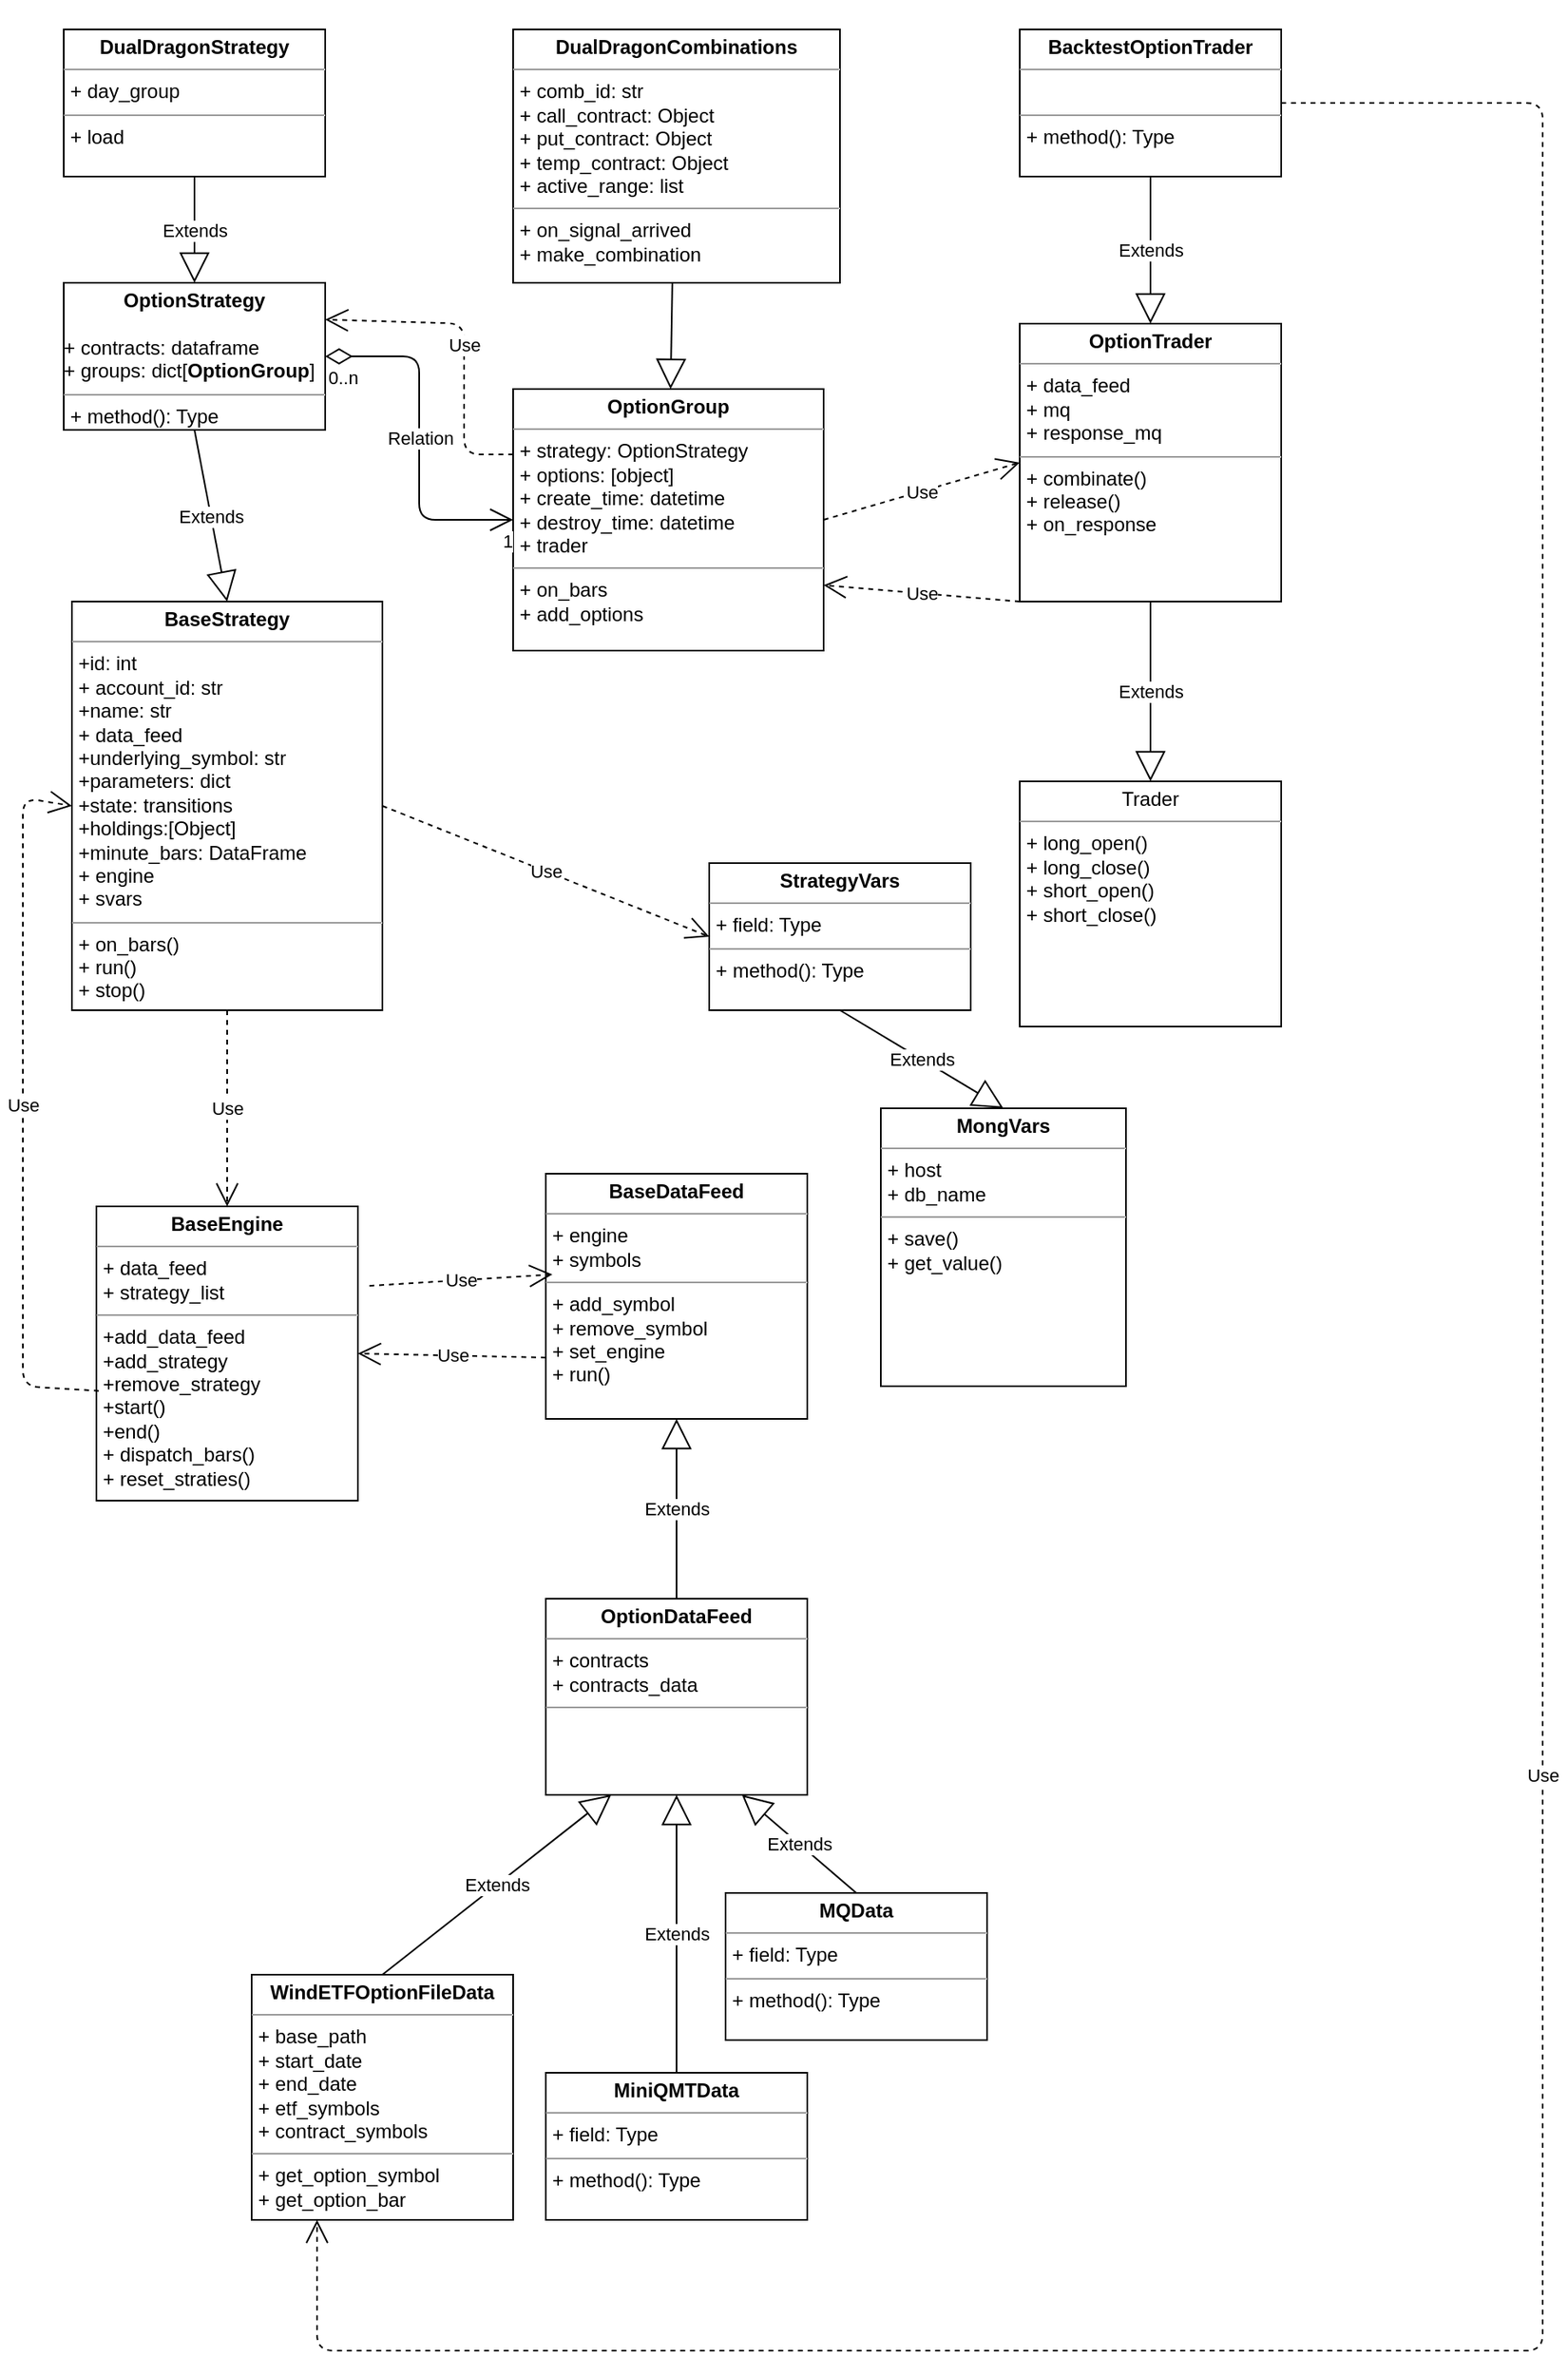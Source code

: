 <mxfile>
    <diagram id="htG9ahlh9vOJcu9ZmJi6" name="第 1 页">
        <mxGraphModel dx="1165" dy="726" grid="1" gridSize="10" guides="1" tooltips="1" connect="1" arrows="1" fold="1" page="1" pageScale="1" pageWidth="827" pageHeight="1169" math="0" shadow="0">
            <root>
                <mxCell id="0"/>
                <mxCell id="1" parent="0"/>
                <mxCell id="7" value="&lt;p style=&quot;margin:0px;margin-top:4px;text-align:center;&quot;&gt;&lt;b&gt;BaseStrategy&lt;/b&gt;&lt;/p&gt;&lt;hr size=&quot;1&quot;&gt;&lt;p style=&quot;margin:0px;margin-left:4px;&quot;&gt;+id: int&lt;/p&gt;&lt;p style=&quot;margin:0px;margin-left:4px;&quot;&gt;+&amp;nbsp;account_id: str&lt;br&gt;+name: str&lt;/p&gt;&lt;p style=&quot;margin:0px;margin-left:4px;&quot;&gt;+ data_feed&lt;br&gt;+underlying_symbol: str&lt;br&gt;&lt;span style=&quot;background-color: initial;&quot;&gt;+parameters: dict&lt;/span&gt;&lt;br&gt;&lt;/p&gt;&lt;p style=&quot;margin:0px;margin-left:4px;&quot;&gt;+state: transitions&lt;br&gt;+holdings:[Object]&lt;br&gt;+minute_bars: DataFrame&lt;/p&gt;&lt;p style=&quot;margin:0px;margin-left:4px;&quot;&gt;+ engine&lt;/p&gt;&lt;p style=&quot;margin:0px;margin-left:4px;&quot;&gt;+ svars&lt;/p&gt;&lt;hr size=&quot;1&quot;&gt;&lt;p style=&quot;margin:0px;margin-left:4px;&quot;&gt;&lt;span style=&quot;background-color: initial;&quot;&gt;+ on_bars()&lt;/span&gt;&lt;br&gt;&lt;/p&gt;&lt;p style=&quot;margin:0px;margin-left:4px;&quot;&gt;+ run()&lt;/p&gt;&lt;p style=&quot;margin:0px;margin-left:4px;&quot;&gt;+ stop()&lt;/p&gt;&lt;p style=&quot;margin:0px;margin-left:4px;&quot;&gt;&lt;br&gt;&lt;/p&gt;" style="verticalAlign=top;align=left;overflow=fill;fontSize=12;fontFamily=Helvetica;html=1;" parent="1" vertex="1">
                    <mxGeometry x="60" y="370" width="190" height="250" as="geometry"/>
                </mxCell>
                <mxCell id="14" value="Extends" style="endArrow=block;endSize=16;endFill=0;html=1;exitX=0.5;exitY=0;exitDx=0;exitDy=0;" parent="1" source="15" target="19" edge="1">
                    <mxGeometry width="160" relative="1" as="geometry">
                        <mxPoint x="705" y="380" as="sourcePoint"/>
                        <mxPoint x="705" y="330" as="targetPoint"/>
                    </mxGeometry>
                </mxCell>
                <mxCell id="15" value="&lt;p style=&quot;margin:0px;margin-top:4px;text-align:center;&quot;&gt;&lt;b&gt;DualDragonCombinations&lt;/b&gt;&lt;/p&gt;&lt;hr size=&quot;1&quot;&gt;&lt;p style=&quot;margin:0px;margin-left:4px;&quot;&gt;+ comb_id: str&lt;br&gt;+ call_contract: Object&lt;br&gt;+ put_contract: Object&lt;br&gt;+ temp_contract: Object&lt;br&gt;+ active_range: list&lt;/p&gt;&lt;hr size=&quot;1&quot;&gt;&lt;p style=&quot;margin:0px;margin-left:4px;&quot;&gt;+ on_signal_arrived&lt;br&gt;+ make_combination&lt;/p&gt;" style="verticalAlign=top;align=left;overflow=fill;fontSize=12;fontFamily=Helvetica;html=1;" parent="1" vertex="1">
                    <mxGeometry x="330" y="20" width="200" height="155" as="geometry"/>
                </mxCell>
                <mxCell id="16" value="Use" style="endArrow=open;endSize=12;dashed=1;html=1;exitX=0;exitY=0.25;exitDx=0;exitDy=0;entryX=1;entryY=0.25;entryDx=0;entryDy=0;" parent="1" source="19" target="41" edge="1">
                    <mxGeometry width="160" relative="1" as="geometry">
                        <mxPoint x="603.54" y="139.7" as="sourcePoint"/>
                        <mxPoint x="470" y="400" as="targetPoint"/>
                        <Array as="points">
                            <mxPoint x="300" y="280"/>
                            <mxPoint x="300" y="200"/>
                        </Array>
                    </mxGeometry>
                </mxCell>
                <mxCell id="17" value="&lt;p style=&quot;margin:0px;margin-top:4px;text-align:center;&quot;&gt;&lt;b&gt;DualDragonStrategy&lt;/b&gt;&lt;/p&gt;&lt;hr size=&quot;1&quot;&gt;&lt;p style=&quot;margin:0px;margin-left:4px;&quot;&gt;+ day_group&lt;/p&gt;&lt;hr size=&quot;1&quot;&gt;&lt;p style=&quot;margin:0px;margin-left:4px;&quot;&gt;+ load&lt;/p&gt;" style="verticalAlign=top;align=left;overflow=fill;fontSize=12;fontFamily=Helvetica;html=1;" parent="1" vertex="1">
                    <mxGeometry x="55" y="20" width="160" height="90" as="geometry"/>
                </mxCell>
                <mxCell id="18" value="Extends" style="endArrow=block;endSize=16;endFill=0;html=1;startArrow=none;exitX=0.5;exitY=1;exitDx=0;exitDy=0;entryX=0.5;entryY=0;entryDx=0;entryDy=0;" parent="1" source="17" target="41" edge="1">
                    <mxGeometry width="160" relative="1" as="geometry">
                        <mxPoint x="200" y="520" as="sourcePoint"/>
                        <mxPoint x="330" y="280" as="targetPoint"/>
                    </mxGeometry>
                </mxCell>
                <mxCell id="19" value="&lt;p style=&quot;margin:0px;margin-top:4px;text-align:center;&quot;&gt;&lt;b&gt;OptionGroup&lt;/b&gt;&lt;/p&gt;&lt;hr size=&quot;1&quot;&gt;&lt;p style=&quot;margin:0px;margin-left:4px;&quot;&gt;+ strategy: OptionStrategy&lt;br&gt;+ options: [object]&lt;/p&gt;&lt;p style=&quot;margin:0px;margin-left:4px;&quot;&gt;+ create_time: datetime&lt;br&gt;+ destroy_time: datetime&lt;/p&gt;&lt;p style=&quot;margin:0px;margin-left:4px;&quot;&gt;+ trader&lt;/p&gt;&lt;hr size=&quot;1&quot;&gt;&lt;p style=&quot;margin:0px;margin-left:4px;&quot;&gt;&lt;span style=&quot;background-color: initial;&quot;&gt;+ on_bars&lt;/span&gt;&lt;br&gt;&lt;/p&gt;&lt;p style=&quot;margin:0px;margin-left:4px;&quot;&gt;&lt;span style=&quot;background-color: initial;&quot;&gt;+ add_options&lt;/span&gt;&lt;/p&gt;" style="verticalAlign=top;align=left;overflow=fill;fontSize=12;fontFamily=Helvetica;html=1;" parent="1" vertex="1">
                    <mxGeometry x="330" y="240" width="190" height="160" as="geometry"/>
                </mxCell>
                <mxCell id="20" value="&lt;p style=&quot;margin:0px;margin-top:4px;text-align:center;&quot;&gt;&lt;b&gt;BaseEngine&lt;/b&gt;&lt;/p&gt;&lt;hr size=&quot;1&quot;&gt;&lt;p style=&quot;margin:0px;margin-left:4px;&quot;&gt;+ data_feed&lt;br&gt;+ strategy_list&lt;/p&gt;&lt;hr size=&quot;1&quot;&gt;&lt;p style=&quot;margin:0px;margin-left:4px;&quot;&gt;+add_data_feed&lt;/p&gt;&lt;p style=&quot;margin:0px;margin-left:4px;&quot;&gt;+add_strategy&lt;/p&gt;&lt;p style=&quot;margin:0px;margin-left:4px;&quot;&gt;+remove_strategy&lt;/p&gt;&lt;p style=&quot;margin:0px;margin-left:4px;&quot;&gt;+start()&lt;/p&gt;&lt;p style=&quot;margin:0px;margin-left:4px;&quot;&gt;+end()&lt;/p&gt;&lt;p style=&quot;margin:0px;margin-left:4px;&quot;&gt;+ dispatch_bars()&lt;/p&gt;&lt;p style=&quot;margin:0px;margin-left:4px;&quot;&gt;+ reset_straties()&lt;/p&gt;" style="verticalAlign=top;align=left;overflow=fill;fontSize=12;fontFamily=Helvetica;html=1;" parent="1" vertex="1">
                    <mxGeometry x="75" y="740" width="160" height="180" as="geometry"/>
                </mxCell>
                <mxCell id="22" value="Use" style="endArrow=open;endSize=12;dashed=1;html=1;exitX=0.009;exitY=0.627;exitDx=0;exitDy=0;exitPerimeter=0;entryX=0;entryY=0.5;entryDx=0;entryDy=0;" parent="1" source="20" target="7" edge="1">
                    <mxGeometry width="160" relative="1" as="geometry">
                        <mxPoint x="-90" y="464.5" as="sourcePoint"/>
                        <mxPoint x="70" y="464.5" as="targetPoint"/>
                        <Array as="points">
                            <mxPoint x="30" y="850"/>
                            <mxPoint x="30" y="490"/>
                        </Array>
                    </mxGeometry>
                </mxCell>
                <mxCell id="23" value="&lt;p style=&quot;margin:0px;margin-top:4px;text-align:center;&quot;&gt;&lt;b&gt;BaseDataFeed&lt;/b&gt;&lt;/p&gt;&lt;hr size=&quot;1&quot;&gt;&lt;p style=&quot;margin:0px;margin-left:4px;&quot;&gt;+ engine&lt;/p&gt;&lt;p style=&quot;margin:0px;margin-left:4px;&quot;&gt;+ symbols&lt;/p&gt;&lt;hr size=&quot;1&quot;&gt;&lt;p style=&quot;margin:0px;margin-left:4px;&quot;&gt;+ add_symbol&lt;/p&gt;&lt;p style=&quot;margin:0px;margin-left:4px;&quot;&gt;+ remove_symbol&lt;/p&gt;&lt;p style=&quot;margin:0px;margin-left:4px;&quot;&gt;+&amp;nbsp;set_engine&lt;/p&gt;&lt;p style=&quot;margin:0px;margin-left:4px;&quot;&gt;+ run()&lt;/p&gt;" style="verticalAlign=top;align=left;overflow=fill;fontSize=12;fontFamily=Helvetica;html=1;" parent="1" vertex="1">
                    <mxGeometry x="350" y="720" width="160" height="150" as="geometry"/>
                </mxCell>
                <mxCell id="24" value="&lt;p style=&quot;margin:0px;margin-top:4px;text-align:center;&quot;&gt;&lt;b&gt;WindETFOptionFileData&lt;/b&gt;&lt;br&gt;&lt;/p&gt;&lt;hr size=&quot;1&quot;&gt;&lt;p style=&quot;margin:0px;margin-left:4px;&quot;&gt;+ &lt;span style=&quot;background-color: initial;&quot;&gt;base_path&lt;/span&gt;&lt;/p&gt;&lt;p style=&quot;margin:0px;margin-left:4px;&quot;&gt;+ start_date&lt;/p&gt;&lt;p style=&quot;margin:0px;margin-left:4px;&quot;&gt;+ end_date&lt;/p&gt;&lt;p style=&quot;margin:0px;margin-left:4px;&quot;&gt;+ etf_symbols&lt;/p&gt;&lt;p style=&quot;margin:0px;margin-left:4px;&quot;&gt;+ contract_symbols&lt;/p&gt;&lt;hr size=&quot;1&quot;&gt;&lt;p style=&quot;margin:0px;margin-left:4px;&quot;&gt;+ get_option_symbol&lt;/p&gt;&lt;p style=&quot;margin:0px;margin-left:4px;&quot;&gt;+ get_option_bar&lt;/p&gt;" style="verticalAlign=top;align=left;overflow=fill;fontSize=12;fontFamily=Helvetica;html=1;" parent="1" vertex="1">
                    <mxGeometry x="170" y="1210" width="160" height="150" as="geometry"/>
                </mxCell>
                <mxCell id="26" value="Extends" style="endArrow=block;endSize=16;endFill=0;html=1;exitX=0.5;exitY=0;exitDx=0;exitDy=0;entryX=0.25;entryY=1;entryDx=0;entryDy=0;" parent="1" source="24" target="46" edge="1">
                    <mxGeometry width="160" relative="1" as="geometry">
                        <mxPoint x="350" y="600" as="sourcePoint"/>
                        <mxPoint x="490" y="1040" as="targetPoint"/>
                    </mxGeometry>
                </mxCell>
                <mxCell id="27" value="&lt;p style=&quot;margin:0px;margin-top:4px;text-align:center;&quot;&gt;&lt;b&gt;MQData&lt;/b&gt;&lt;/p&gt;&lt;hr size=&quot;1&quot;&gt;&lt;p style=&quot;margin:0px;margin-left:4px;&quot;&gt;+ field: Type&lt;/p&gt;&lt;hr size=&quot;1&quot;&gt;&lt;p style=&quot;margin:0px;margin-left:4px;&quot;&gt;+ method(): Type&lt;/p&gt;" style="verticalAlign=top;align=left;overflow=fill;fontSize=12;fontFamily=Helvetica;html=1;" parent="1" vertex="1">
                    <mxGeometry x="460" y="1160" width="160" height="90" as="geometry"/>
                </mxCell>
                <mxCell id="28" value="Extends" style="endArrow=block;endSize=16;endFill=0;html=1;exitX=0.5;exitY=0;exitDx=0;exitDy=0;entryX=0.75;entryY=1;entryDx=0;entryDy=0;" parent="1" source="27" target="46" edge="1">
                    <mxGeometry width="160" relative="1" as="geometry">
                        <mxPoint x="350" y="600" as="sourcePoint"/>
                        <mxPoint x="510" y="600" as="targetPoint"/>
                    </mxGeometry>
                </mxCell>
                <mxCell id="29" value="&lt;p style=&quot;margin:0px;margin-top:4px;text-align:center;&quot;&gt;&lt;b&gt;MiniQMTData&lt;/b&gt;&lt;/p&gt;&lt;hr size=&quot;1&quot;&gt;&lt;p style=&quot;margin:0px;margin-left:4px;&quot;&gt;+ field: Type&lt;/p&gt;&lt;hr size=&quot;1&quot;&gt;&lt;p style=&quot;margin:0px;margin-left:4px;&quot;&gt;+ method(): Type&lt;/p&gt;" style="verticalAlign=top;align=left;overflow=fill;fontSize=12;fontFamily=Helvetica;html=1;" parent="1" vertex="1">
                    <mxGeometry x="350" y="1270" width="160" height="90" as="geometry"/>
                </mxCell>
                <mxCell id="30" value="Extends" style="endArrow=block;endSize=16;endFill=0;html=1;exitX=0.5;exitY=0;exitDx=0;exitDy=0;entryX=0.5;entryY=1;entryDx=0;entryDy=0;" parent="1" source="29" target="46" edge="1">
                    <mxGeometry width="160" relative="1" as="geometry">
                        <mxPoint x="550" y="600" as="sourcePoint"/>
                        <mxPoint x="730" y="650" as="targetPoint"/>
                    </mxGeometry>
                </mxCell>
                <mxCell id="31" value="Use" style="endArrow=open;endSize=12;dashed=1;html=1;exitX=1.044;exitY=0.27;exitDx=0;exitDy=0;entryX=0.025;entryY=0.411;entryDx=0;entryDy=0;entryPerimeter=0;exitPerimeter=0;" parent="1" source="20" target="23" edge="1">
                    <mxGeometry width="160" relative="1" as="geometry">
                        <mxPoint x="330" y="600" as="sourcePoint"/>
                        <mxPoint x="490" y="600" as="targetPoint"/>
                    </mxGeometry>
                </mxCell>
                <mxCell id="32" value="Use" style="endArrow=open;endSize=12;dashed=1;html=1;entryX=1;entryY=0.5;entryDx=0;entryDy=0;exitX=0;exitY=0.75;exitDx=0;exitDy=0;" parent="1" source="23" target="20" edge="1">
                    <mxGeometry x="-0.002" width="160" relative="1" as="geometry">
                        <mxPoint x="330" y="600" as="sourcePoint"/>
                        <mxPoint x="490" y="600" as="targetPoint"/>
                        <mxPoint as="offset"/>
                    </mxGeometry>
                </mxCell>
                <mxCell id="33" value="&lt;p style=&quot;margin:0px;margin-top:4px;text-align:center;&quot;&gt;Trader&lt;/p&gt;&lt;hr size=&quot;1&quot;&gt;&lt;p style=&quot;margin:0px;margin-left:4px;&quot;&gt;+ long_open()&lt;br&gt;+ long_close()&lt;br&gt;+ short_open()&lt;br&gt;+ short_close()&lt;/p&gt;&lt;p style=&quot;margin:0px;margin-left:4px;&quot;&gt;&lt;br&gt;&lt;/p&gt;&lt;p style=&quot;margin:0px;margin-left:4px;&quot;&gt;&lt;br&gt;&lt;/p&gt;" style="verticalAlign=top;align=left;overflow=fill;fontSize=12;fontFamily=Helvetica;html=1;" parent="1" vertex="1">
                    <mxGeometry x="640" y="480" width="160" height="150" as="geometry"/>
                </mxCell>
                <mxCell id="34" value="&lt;p style=&quot;margin:0px;margin-top:4px;text-align:center;&quot;&gt;&lt;b&gt;BacktestOptionTrader&lt;br&gt;&lt;/b&gt;&lt;/p&gt;&lt;hr size=&quot;1&quot;&gt;&lt;p style=&quot;margin:0px;margin-left:4px;&quot;&gt;&lt;br&gt;&lt;/p&gt;&lt;hr size=&quot;1&quot;&gt;&lt;p style=&quot;margin:0px;margin-left:4px;&quot;&gt;+ method(): Type&lt;/p&gt;" style="verticalAlign=top;align=left;overflow=fill;fontSize=12;fontFamily=Helvetica;html=1;" parent="1" vertex="1">
                    <mxGeometry x="640" y="20" width="160" height="90" as="geometry"/>
                </mxCell>
                <mxCell id="36" value="Extends" style="endArrow=block;endSize=16;endFill=0;html=1;exitX=0.5;exitY=1;exitDx=0;exitDy=0;entryX=0.5;entryY=0;entryDx=0;entryDy=0;" parent="1" source="34" target="44" edge="1">
                    <mxGeometry width="160" relative="1" as="geometry">
                        <mxPoint x="230" y="510" as="sourcePoint"/>
                        <mxPoint x="390" y="510" as="targetPoint"/>
                    </mxGeometry>
                </mxCell>
                <mxCell id="38" value="Use" style="endArrow=open;endSize=12;dashed=1;html=1;exitX=1;exitY=0.5;exitDx=0;exitDy=0;entryX=0;entryY=0.5;entryDx=0;entryDy=0;" parent="1" source="19" target="44" edge="1">
                    <mxGeometry width="160" relative="1" as="geometry">
                        <mxPoint x="450" y="220" as="sourcePoint"/>
                        <mxPoint x="580" y="330" as="targetPoint"/>
                    </mxGeometry>
                </mxCell>
                <mxCell id="40" value="Use" style="endArrow=open;endSize=12;dashed=1;html=1;exitX=0.5;exitY=1;exitDx=0;exitDy=0;entryX=0.5;entryY=0;entryDx=0;entryDy=0;" parent="1" source="7" target="20" edge="1">
                    <mxGeometry width="160" relative="1" as="geometry">
                        <mxPoint x="300" y="660" as="sourcePoint"/>
                        <mxPoint x="460" y="660" as="targetPoint"/>
                    </mxGeometry>
                </mxCell>
                <mxCell id="41" value="&lt;p style=&quot;margin:0px;margin-top:4px;text-align:center;&quot;&gt;&lt;b&gt;OptionStrategy&lt;/b&gt;&lt;/p&gt;&lt;p style=&quot;margin:0px;margin-left:4px;&quot;&gt;&lt;br&gt;&lt;/p&gt;+ contracts: dataframe&lt;br&gt;+ groups: dict[&lt;b style=&quot;text-align: center;&quot;&gt;OptionGroup&lt;/b&gt;]&lt;br&gt;&lt;hr size=&quot;1&quot;&gt;&lt;p style=&quot;margin:0px;margin-left:4px;&quot;&gt;+ method(): Type&lt;/p&gt;" style="verticalAlign=top;align=left;overflow=fill;fontSize=12;fontFamily=Helvetica;html=1;" parent="1" vertex="1">
                    <mxGeometry x="55" y="175" width="160" height="90" as="geometry"/>
                </mxCell>
                <mxCell id="43" value="Extends" style="endArrow=block;endSize=16;endFill=0;html=1;entryX=0.5;entryY=0;entryDx=0;entryDy=0;exitX=0.5;exitY=1;exitDx=0;exitDy=0;" parent="1" source="41" target="7" edge="1">
                    <mxGeometry width="160" relative="1" as="geometry">
                        <mxPoint x="200" y="300" as="sourcePoint"/>
                        <mxPoint x="360" y="300" as="targetPoint"/>
                    </mxGeometry>
                </mxCell>
                <mxCell id="44" value="&lt;p style=&quot;margin:0px;margin-top:4px;text-align:center;&quot;&gt;&lt;b&gt;OptionTrader&lt;/b&gt;&lt;/p&gt;&lt;hr size=&quot;1&quot;&gt;&lt;p style=&quot;margin:0px;margin-left:4px;&quot;&gt;+ data_feed&lt;br&gt;+ mq&lt;br&gt;+ response_mq&lt;/p&gt;&lt;hr size=&quot;1&quot;&gt;&lt;p style=&quot;margin:0px;margin-left:4px;&quot;&gt;+ combinate()&lt;br&gt;&lt;/p&gt;&lt;p style=&quot;margin:0px;margin-left:4px;&quot;&gt;+ release()&lt;br&gt;+ on_response&lt;/p&gt;" style="verticalAlign=top;align=left;overflow=fill;fontSize=12;fontFamily=Helvetica;html=1;" parent="1" vertex="1">
                    <mxGeometry x="640" y="200" width="160" height="170" as="geometry"/>
                </mxCell>
                <mxCell id="45" value="Extends" style="endArrow=block;endSize=16;endFill=0;html=1;entryX=0.5;entryY=0;entryDx=0;entryDy=0;exitX=0.5;exitY=1;exitDx=0;exitDy=0;" parent="1" source="44" target="33" edge="1">
                    <mxGeometry width="160" relative="1" as="geometry">
                        <mxPoint x="450" y="440" as="sourcePoint"/>
                        <mxPoint x="610" y="440" as="targetPoint"/>
                    </mxGeometry>
                </mxCell>
                <mxCell id="46" value="&lt;p style=&quot;margin:0px;margin-top:4px;text-align:center;&quot;&gt;&lt;b&gt;OptionDataFeed&lt;/b&gt;&lt;/p&gt;&lt;hr size=&quot;1&quot;&gt;&lt;p style=&quot;margin:0px;margin-left:4px;&quot;&gt;+ contracts&lt;br&gt;+ contracts_data&lt;/p&gt;&lt;hr size=&quot;1&quot;&gt;&lt;p style=&quot;margin:0px;margin-left:4px;&quot;&gt;&lt;br&gt;&lt;/p&gt;" style="verticalAlign=top;align=left;overflow=fill;fontSize=12;fontFamily=Helvetica;html=1;" parent="1" vertex="1">
                    <mxGeometry x="350" y="980" width="160" height="120" as="geometry"/>
                </mxCell>
                <mxCell id="47" value="Extends" style="endArrow=block;endSize=16;endFill=0;html=1;entryX=0.5;entryY=1;entryDx=0;entryDy=0;" parent="1" source="46" target="23" edge="1">
                    <mxGeometry width="160" relative="1" as="geometry">
                        <mxPoint x="340" y="930" as="sourcePoint"/>
                        <mxPoint x="500" y="930" as="targetPoint"/>
                    </mxGeometry>
                </mxCell>
                <mxCell id="48" value="Use" style="endArrow=open;endSize=12;dashed=1;html=1;entryX=0.25;entryY=1;entryDx=0;entryDy=0;exitX=1;exitY=0.5;exitDx=0;exitDy=0;" parent="1" source="34" target="24" edge="1">
                    <mxGeometry width="160" relative="1" as="geometry">
                        <mxPoint x="470" y="400" as="sourcePoint"/>
                        <mxPoint x="630" y="400" as="targetPoint"/>
                        <Array as="points">
                            <mxPoint x="960" y="65"/>
                            <mxPoint x="960" y="1440"/>
                            <mxPoint x="210" y="1440"/>
                        </Array>
                    </mxGeometry>
                </mxCell>
                <mxCell id="49" value="Relation" style="endArrow=open;html=1;endSize=12;startArrow=diamondThin;startSize=14;startFill=0;edgeStyle=orthogonalEdgeStyle;entryX=0;entryY=0.5;entryDx=0;entryDy=0;exitX=1;exitY=0.5;exitDx=0;exitDy=0;" parent="1" source="41" target="19" edge="1">
                    <mxGeometry relative="1" as="geometry">
                        <mxPoint x="210" y="265" as="sourcePoint"/>
                        <mxPoint x="370" y="265" as="targetPoint"/>
                    </mxGeometry>
                </mxCell>
                <mxCell id="50" value="0..n" style="edgeLabel;resizable=0;html=1;align=left;verticalAlign=top;" parent="49" connectable="0" vertex="1">
                    <mxGeometry x="-1" relative="1" as="geometry"/>
                </mxCell>
                <mxCell id="51" value="1" style="edgeLabel;resizable=0;html=1;align=right;verticalAlign=top;" parent="49" connectable="0" vertex="1">
                    <mxGeometry x="1" relative="1" as="geometry"/>
                </mxCell>
                <mxCell id="52" value="&lt;p style=&quot;margin:0px;margin-top:4px;text-align:center;&quot;&gt;&lt;b&gt;MongVars&lt;/b&gt;&lt;/p&gt;&lt;hr size=&quot;1&quot;&gt;&lt;p style=&quot;margin:0px;margin-left:4px;&quot;&gt;+ host&lt;/p&gt;&lt;p style=&quot;margin:0px;margin-left:4px;&quot;&gt;+ db_name&lt;br&gt;&lt;/p&gt;&lt;hr size=&quot;1&quot;&gt;&lt;p style=&quot;margin:0px;margin-left:4px;&quot;&gt;+ save()&lt;/p&gt;&lt;p style=&quot;margin:0px;margin-left:4px;&quot;&gt;+ get_value()&lt;/p&gt;" style="verticalAlign=top;align=left;overflow=fill;fontSize=12;fontFamily=Helvetica;html=1;" vertex="1" parent="1">
                    <mxGeometry x="555" y="680" width="150" height="170" as="geometry"/>
                </mxCell>
                <mxCell id="53" value="&lt;p style=&quot;margin:0px;margin-top:4px;text-align:center;&quot;&gt;&lt;b&gt;StrategyVars&lt;/b&gt;&lt;br&gt;&lt;/p&gt;&lt;hr size=&quot;1&quot;&gt;&lt;p style=&quot;margin:0px;margin-left:4px;&quot;&gt;+ field: Type&lt;/p&gt;&lt;hr size=&quot;1&quot;&gt;&lt;p style=&quot;margin:0px;margin-left:4px;&quot;&gt;+ method(): Type&lt;/p&gt;" style="verticalAlign=top;align=left;overflow=fill;fontSize=12;fontFamily=Helvetica;html=1;" vertex="1" parent="1">
                    <mxGeometry x="450" y="530" width="160" height="90" as="geometry"/>
                </mxCell>
                <mxCell id="54" value="Extends" style="endArrow=block;endSize=16;endFill=0;html=1;entryX=0.5;entryY=0;entryDx=0;entryDy=0;exitX=0.5;exitY=1;exitDx=0;exitDy=0;" edge="1" parent="1" source="53" target="52">
                    <mxGeometry width="160" relative="1" as="geometry">
                        <mxPoint x="620" y="590" as="sourcePoint"/>
                        <mxPoint x="630" y="480" as="targetPoint"/>
                    </mxGeometry>
                </mxCell>
                <mxCell id="55" value="Use" style="endArrow=open;endSize=12;dashed=1;html=1;exitX=1;exitY=0.5;exitDx=0;exitDy=0;entryX=0;entryY=0.5;entryDx=0;entryDy=0;" edge="1" parent="1" source="7" target="53">
                    <mxGeometry width="160" relative="1" as="geometry">
                        <mxPoint x="470" y="480" as="sourcePoint"/>
                        <mxPoint x="760" y="670" as="targetPoint"/>
                    </mxGeometry>
                </mxCell>
                <mxCell id="56" value="Use" style="endArrow=open;endSize=12;dashed=1;html=1;exitX=0;exitY=1;exitDx=0;exitDy=0;entryX=1;entryY=0.75;entryDx=0;entryDy=0;" edge="1" parent="1" source="44" target="19">
                    <mxGeometry width="160" relative="1" as="geometry">
                        <mxPoint x="470" y="280" as="sourcePoint"/>
                        <mxPoint x="630" y="280" as="targetPoint"/>
                    </mxGeometry>
                </mxCell>
            </root>
        </mxGraphModel>
    </diagram>
    <diagram id="IitwO0x093Fh_nZ4sYWo" name="第 2 页">
        <mxGraphModel dx="1086" dy="779" grid="1" gridSize="10" guides="1" tooltips="1" connect="1" arrows="1" fold="1" page="1" pageScale="1" pageWidth="827" pageHeight="1169" math="0" shadow="0">
            <root>
                <mxCell id="0"/>
                <mxCell id="1" parent="0"/>
            </root>
        </mxGraphModel>
    </diagram>
</mxfile>